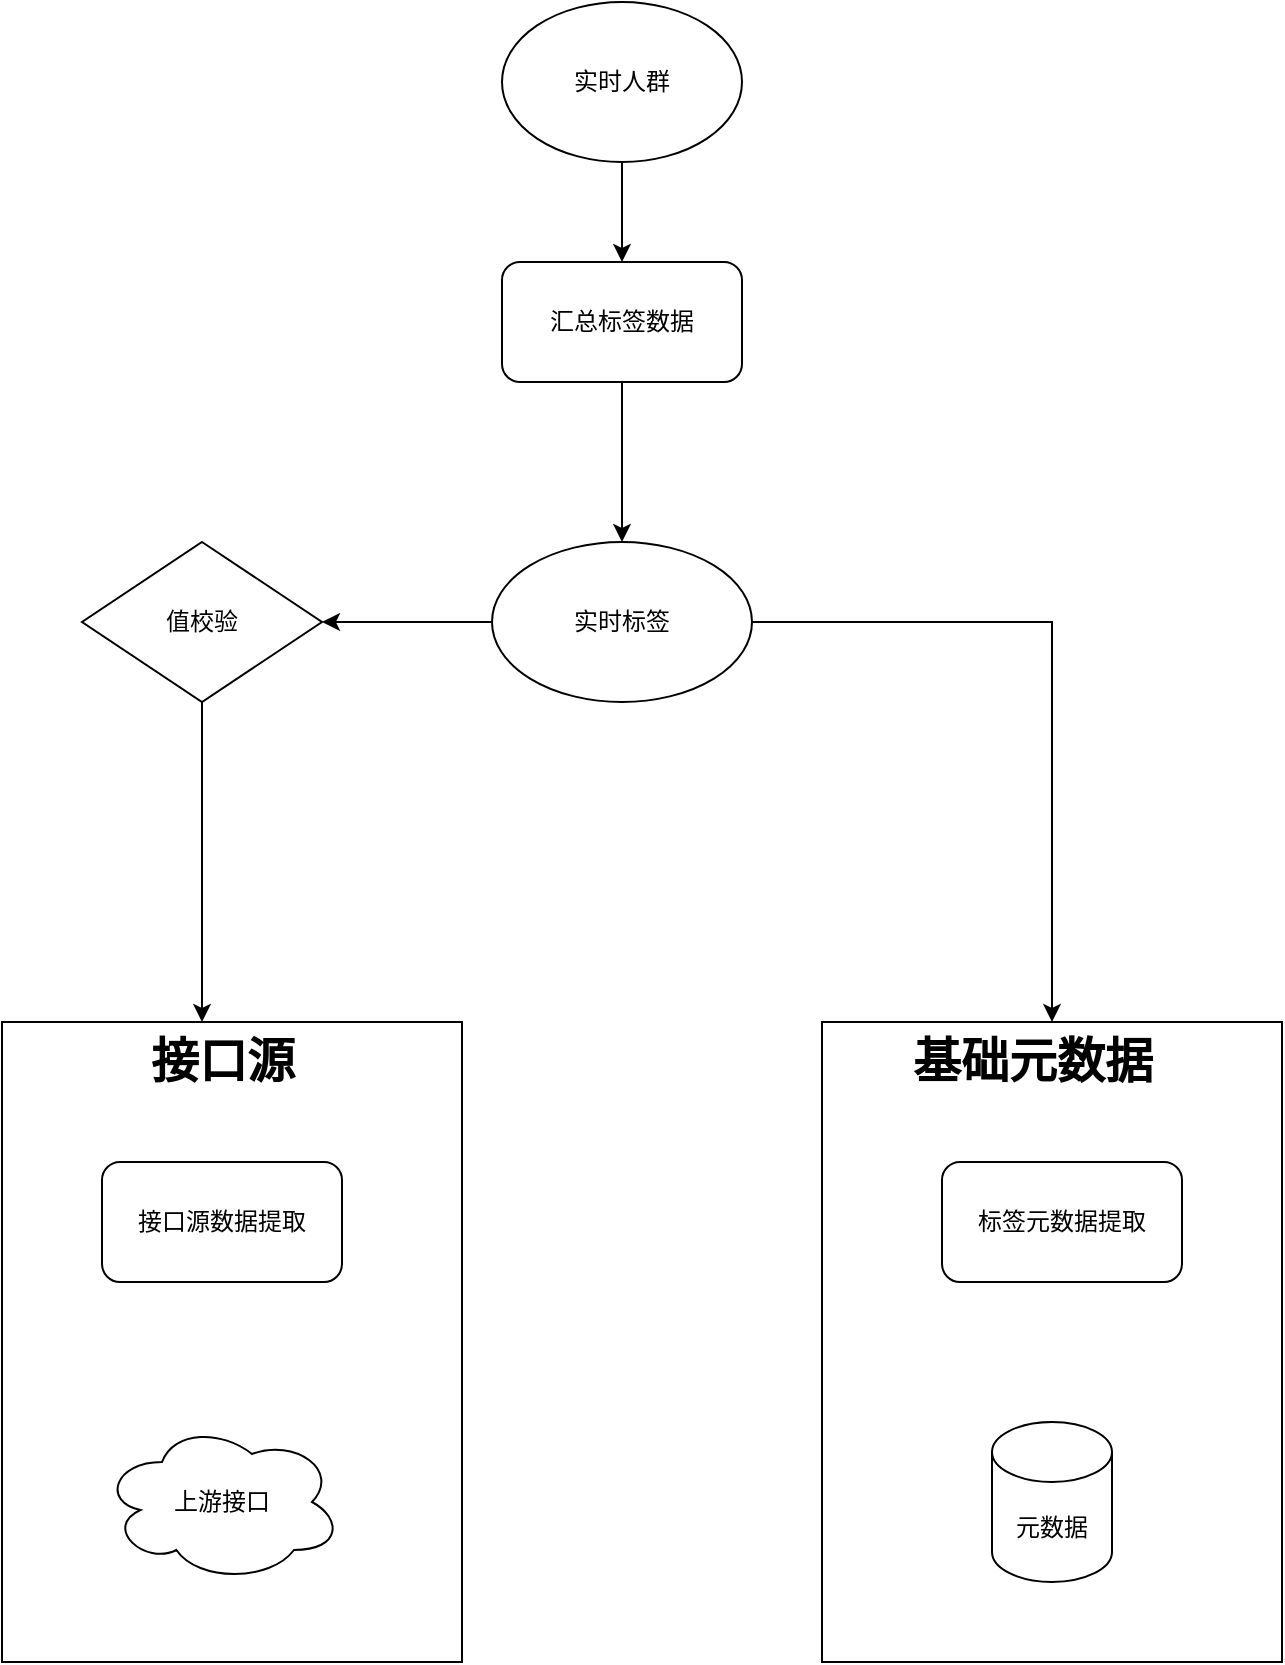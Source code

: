 <mxfile version="28.2.5">
  <diagram name="第 1 页" id="kR8XRyEq55Ck-Me1bEww">
    <mxGraphModel dx="1018" dy="1824" grid="1" gridSize="10" guides="1" tooltips="1" connect="1" arrows="1" fold="1" page="1" pageScale="1" pageWidth="827" pageHeight="1169" math="0" shadow="0">
      <root>
        <mxCell id="0" />
        <mxCell id="1" parent="0" />
        <mxCell id="Q13Pztqq7FikdaKVvbH1-13" style="edgeStyle=orthogonalEdgeStyle;rounded=0;orthogonalLoop=1;jettySize=auto;html=1;" edge="1" parent="1" source="Q13Pztqq7FikdaKVvbH1-1" target="Q13Pztqq7FikdaKVvbH1-11">
          <mxGeometry relative="1" as="geometry" />
        </mxCell>
        <mxCell id="Q13Pztqq7FikdaKVvbH1-18" value="" style="edgeStyle=orthogonalEdgeStyle;rounded=0;orthogonalLoop=1;jettySize=auto;html=1;" edge="1" parent="1" source="Q13Pztqq7FikdaKVvbH1-1" target="Q13Pztqq7FikdaKVvbH1-17">
          <mxGeometry relative="1" as="geometry" />
        </mxCell>
        <mxCell id="Q13Pztqq7FikdaKVvbH1-1" value="实时标签" style="ellipse;whiteSpace=wrap;html=1;" vertex="1" parent="1">
          <mxGeometry x="315" y="10" width="130" height="80" as="geometry" />
        </mxCell>
        <mxCell id="Q13Pztqq7FikdaKVvbH1-2" value="" style="rounded=0;whiteSpace=wrap;html=1;" vertex="1" parent="1">
          <mxGeometry x="70" y="250" width="230" height="320" as="geometry" />
        </mxCell>
        <mxCell id="Q13Pztqq7FikdaKVvbH1-3" value="接口源" style="text;strokeColor=none;fillColor=none;html=1;fontSize=24;fontStyle=1;verticalAlign=middle;align=center;" vertex="1" parent="1">
          <mxGeometry x="130" y="250" width="100" height="40" as="geometry" />
        </mxCell>
        <mxCell id="Q13Pztqq7FikdaKVvbH1-4" value="上游接口" style="ellipse;shape=cloud;whiteSpace=wrap;html=1;" vertex="1" parent="1">
          <mxGeometry x="120" y="450" width="120" height="80" as="geometry" />
        </mxCell>
        <mxCell id="Q13Pztqq7FikdaKVvbH1-8" value="" style="edgeStyle=orthogonalEdgeStyle;rounded=0;orthogonalLoop=1;jettySize=auto;html=1;" edge="1" parent="1" source="Q13Pztqq7FikdaKVvbH1-5" target="Q13Pztqq7FikdaKVvbH1-7">
          <mxGeometry relative="1" as="geometry" />
        </mxCell>
        <mxCell id="Q13Pztqq7FikdaKVvbH1-5" value="实时人群" style="ellipse;whiteSpace=wrap;html=1;" vertex="1" parent="1">
          <mxGeometry x="320" y="-260" width="120" height="80" as="geometry" />
        </mxCell>
        <mxCell id="Q13Pztqq7FikdaKVvbH1-9" value="" style="edgeStyle=orthogonalEdgeStyle;rounded=0;orthogonalLoop=1;jettySize=auto;html=1;" edge="1" parent="1" source="Q13Pztqq7FikdaKVvbH1-7" target="Q13Pztqq7FikdaKVvbH1-1">
          <mxGeometry relative="1" as="geometry" />
        </mxCell>
        <mxCell id="Q13Pztqq7FikdaKVvbH1-7" value="汇总标签数据" style="rounded=1;whiteSpace=wrap;html=1;" vertex="1" parent="1">
          <mxGeometry x="320" y="-130" width="120" height="60" as="geometry" />
        </mxCell>
        <mxCell id="Q13Pztqq7FikdaKVvbH1-11" value="" style="rounded=0;whiteSpace=wrap;html=1;" vertex="1" parent="1">
          <mxGeometry x="480" y="250" width="230" height="320" as="geometry" />
        </mxCell>
        <mxCell id="Q13Pztqq7FikdaKVvbH1-12" value="基础元数据" style="text;strokeColor=none;fillColor=none;html=1;fontSize=24;fontStyle=1;verticalAlign=middle;align=center;" vertex="1" parent="1">
          <mxGeometry x="535" y="250" width="100" height="40" as="geometry" />
        </mxCell>
        <mxCell id="Q13Pztqq7FikdaKVvbH1-14" value="元数据" style="shape=cylinder3;whiteSpace=wrap;html=1;boundedLbl=1;backgroundOutline=1;size=15;" vertex="1" parent="1">
          <mxGeometry x="565" y="450" width="60" height="80" as="geometry" />
        </mxCell>
        <mxCell id="Q13Pztqq7FikdaKVvbH1-15" value="接口源数据提取" style="rounded=1;whiteSpace=wrap;html=1;" vertex="1" parent="1">
          <mxGeometry x="120" y="320" width="120" height="60" as="geometry" />
        </mxCell>
        <mxCell id="Q13Pztqq7FikdaKVvbH1-16" value="标签元数据提取" style="rounded=1;whiteSpace=wrap;html=1;" vertex="1" parent="1">
          <mxGeometry x="540" y="320" width="120" height="60" as="geometry" />
        </mxCell>
        <mxCell id="Q13Pztqq7FikdaKVvbH1-17" value="值校验" style="rhombus;whiteSpace=wrap;html=1;" vertex="1" parent="1">
          <mxGeometry x="110" y="10" width="120" height="80" as="geometry" />
        </mxCell>
        <mxCell id="Q13Pztqq7FikdaKVvbH1-19" style="edgeStyle=orthogonalEdgeStyle;rounded=0;orthogonalLoop=1;jettySize=auto;html=1;entryX=0.4;entryY=0;entryDx=0;entryDy=0;entryPerimeter=0;" edge="1" parent="1" source="Q13Pztqq7FikdaKVvbH1-17" target="Q13Pztqq7FikdaKVvbH1-3">
          <mxGeometry relative="1" as="geometry" />
        </mxCell>
      </root>
    </mxGraphModel>
  </diagram>
</mxfile>
